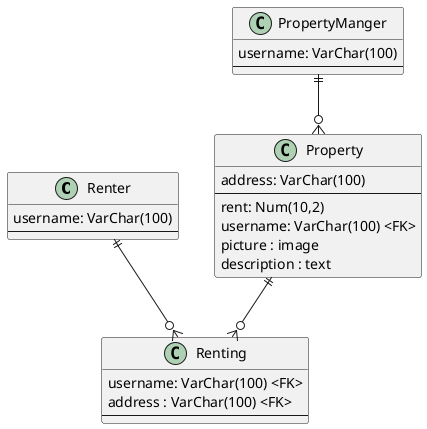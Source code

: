 @startuml

class Renter{
    username: VarChar(100)
    --
}

class Renting{
    username: VarChar(100) <FK>
    address : VarChar(100) <FK>
    --
}

class Property{
 address: VarChar(100)
 --
 rent: Num(10,2)
 username: VarChar(100) <FK>
 picture : image
 description : text
}

class PropertyManger{
 username: VarChar(100)
 --
}
Renter ||--o{ Renting
Property ||--o{ Renting
PropertyManger ||--o{ Property

@enduml